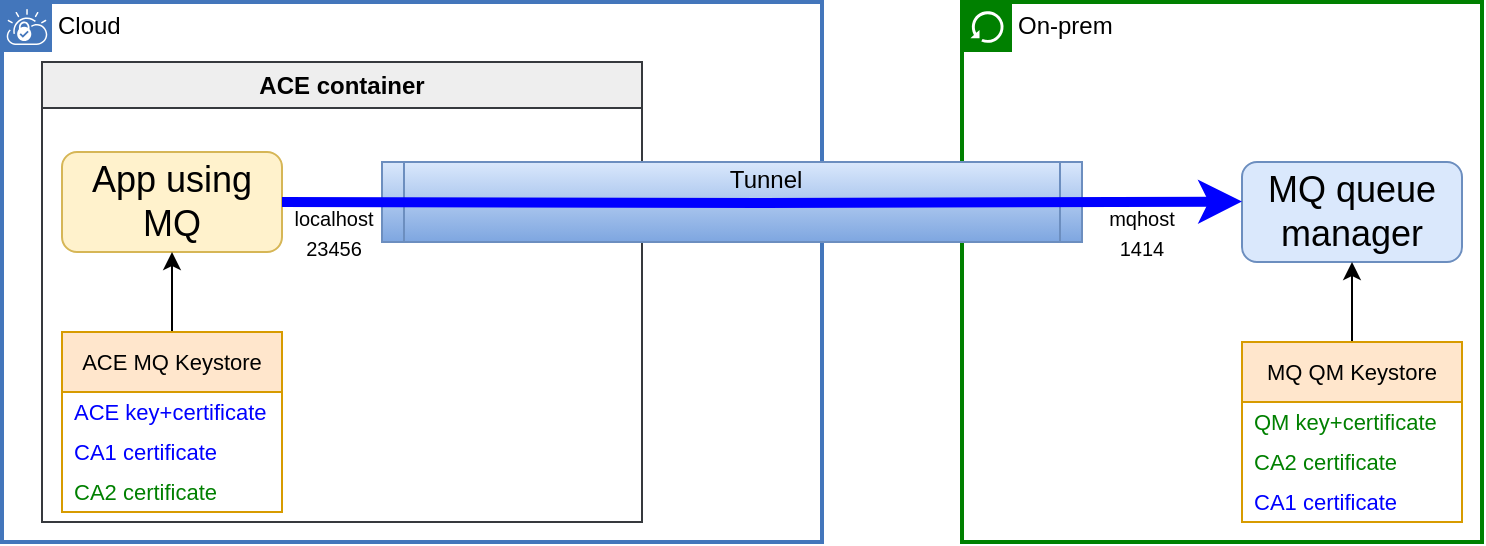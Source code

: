 <mxfile version="28.1.2">
  <diagram name="Page-1" id="Gumlhk3xKF0sL7-S7Mnc">
    <mxGraphModel dx="1452" dy="867" grid="1" gridSize="10" guides="1" tooltips="1" connect="1" arrows="1" fold="1" page="1" pageScale="1" pageWidth="850" pageHeight="1100" math="0" shadow="0">
      <root>
        <mxCell id="0" />
        <mxCell id="1" parent="0" />
        <mxCell id="TtUYjXkTmSQ2YNAaYddq-11" value="Cloud" style="shape=mxgraph.ibm.box;prType=vpc;fontStyle=0;verticalAlign=top;align=left;spacingLeft=32;spacingTop=4;fillColor=none;rounded=0;whiteSpace=wrap;html=1;strokeColor=#4376BB;strokeWidth=2;dashed=0;container=1;spacing=-4;collapsible=0;expand=0;recursiveResize=0;" parent="1" vertex="1">
          <mxGeometry x="40" y="40" width="410" height="270" as="geometry" />
        </mxCell>
        <mxCell id="TtUYjXkTmSQ2YNAaYddq-12" value="ACE container" style="swimlane;whiteSpace=wrap;html=1;fillColor=#eeeeee;strokeColor=light-dark(#36393D,#FFFFFF);fontColor=light-dark(#000000,#000000);" parent="TtUYjXkTmSQ2YNAaYddq-11" vertex="1">
          <mxGeometry x="20" y="30" width="300" height="230" as="geometry" />
        </mxCell>
        <mxCell id="TtUYjXkTmSQ2YNAaYddq-18" value="&lt;font style=&quot;font-size: 18px;&quot;&gt;App using MQ&lt;/font&gt;" style="rounded=1;whiteSpace=wrap;html=1;fillColor=#fff2cc;strokeColor=#d6b656;fontColor=light-dark(#000000,#000000);" parent="TtUYjXkTmSQ2YNAaYddq-12" vertex="1">
          <mxGeometry x="10" y="45" width="110" height="50" as="geometry" />
        </mxCell>
        <mxCell id="TtUYjXkTmSQ2YNAaYddq-25" style="edgeStyle=orthogonalEdgeStyle;rounded=0;orthogonalLoop=1;jettySize=auto;html=1;entryX=0.5;entryY=1;entryDx=0;entryDy=0;" parent="TtUYjXkTmSQ2YNAaYddq-12" source="TtUYjXkTmSQ2YNAaYddq-6" target="TtUYjXkTmSQ2YNAaYddq-18" edge="1">
          <mxGeometry relative="1" as="geometry" />
        </mxCell>
        <mxCell id="TtUYjXkTmSQ2YNAaYddq-6" value="&lt;font style=&quot;color: light-dark(rgb(0, 0, 0), rgb(0, 0, 0));&quot;&gt;ACE MQ Keystore&lt;/font&gt;" style="swimlane;fontStyle=0;childLayout=stackLayout;horizontal=1;startSize=30;horizontalStack=0;resizeParent=1;resizeParentMax=0;resizeLast=0;collapsible=1;marginBottom=0;whiteSpace=wrap;html=1;fontSize=11;fillColor=#ffe6cc;strokeColor=#d79b00;" parent="TtUYjXkTmSQ2YNAaYddq-12" vertex="1">
          <mxGeometry x="10" y="135" width="110" height="90" as="geometry" />
        </mxCell>
        <mxCell id="TtUYjXkTmSQ2YNAaYddq-7" value="&lt;span&gt;&lt;font style=&quot;color: light-dark(rgb(0, 0, 255), rgb(56, 188, 255));&quot;&gt;ACE key+certificate&lt;/font&gt;&lt;/span&gt;" style="text;align=left;verticalAlign=middle;spacingLeft=4;spacingRight=4;overflow=hidden;points=[[0,0.5],[1,0.5]];portConstraint=eastwest;rotatable=0;whiteSpace=wrap;html=1;fontSize=11;" parent="TtUYjXkTmSQ2YNAaYddq-6" vertex="1">
          <mxGeometry y="30" width="110" height="20" as="geometry" />
        </mxCell>
        <mxCell id="TtUYjXkTmSQ2YNAaYddq-8" value="&lt;font style=&quot;color: light-dark(rgb(0, 0, 255), rgb(56, 188, 255));&quot;&gt;CA1 certificate&lt;span style=&quot;white-space: pre;&quot;&gt;&#x9;&lt;/span&gt;&lt;/font&gt;" style="text;align=left;verticalAlign=middle;spacingLeft=4;spacingRight=4;overflow=hidden;points=[[0,0.5],[1,0.5]];portConstraint=eastwest;rotatable=0;whiteSpace=wrap;html=1;fontSize=11;" parent="TtUYjXkTmSQ2YNAaYddq-6" vertex="1">
          <mxGeometry y="50" width="110" height="20" as="geometry" />
        </mxCell>
        <mxCell id="TtUYjXkTmSQ2YNAaYddq-9" value="&lt;font style=&quot;color: light-dark(rgb(0, 128, 0), rgb(110, 255, 110));&quot;&gt;CA2 certificate&lt;/font&gt;" style="text;align=left;verticalAlign=middle;spacingLeft=4;spacingRight=4;overflow=hidden;points=[[0,0.5],[1,0.5]];portConstraint=eastwest;rotatable=0;whiteSpace=wrap;html=1;fontSize=11;" parent="TtUYjXkTmSQ2YNAaYddq-6" vertex="1">
          <mxGeometry y="70" width="110" height="20" as="geometry" />
        </mxCell>
        <mxCell id="TtUYjXkTmSQ2YNAaYddq-82" value="&lt;font style=&quot;font-size: 10px;&quot;&gt;localhost&lt;/font&gt;&lt;div&gt;&lt;span style=&quot;font-size: 10px;&quot;&gt;23456&lt;/span&gt;&lt;/div&gt;" style="text;html=1;align=center;verticalAlign=middle;whiteSpace=wrap;rounded=0;" parent="TtUYjXkTmSQ2YNAaYddq-12" vertex="1">
          <mxGeometry x="116" y="70" width="60" height="30" as="geometry" />
        </mxCell>
        <mxCell id="TtUYjXkTmSQ2YNAaYddq-56" value="On-prem" style="shape=mxgraph.ibm.box;prType=classic;fontStyle=0;verticalAlign=top;align=left;spacingLeft=32;spacingTop=4;fillColor=none;rounded=0;whiteSpace=wrap;html=1;strokeColor=#008000;strokeWidth=2;dashed=0;container=1;spacing=-4;collapsible=0;expand=0;recursiveResize=0;" parent="1" vertex="1">
          <mxGeometry x="520" y="40" width="260" height="270" as="geometry" />
        </mxCell>
        <mxCell id="TtUYjXkTmSQ2YNAaYddq-59" value="&lt;font style=&quot;font-size: 18px;&quot;&gt;MQ queue manager&lt;/font&gt;" style="rounded=1;whiteSpace=wrap;html=1;fillColor=#dae8fc;strokeColor=#6c8ebf;fontColor=light-dark(#000000,#000000);" parent="TtUYjXkTmSQ2YNAaYddq-56" vertex="1">
          <mxGeometry x="140" y="80" width="110" height="50" as="geometry" />
        </mxCell>
        <mxCell id="TtUYjXkTmSQ2YNAaYddq-60" style="edgeStyle=orthogonalEdgeStyle;rounded=0;orthogonalLoop=1;jettySize=auto;html=1;entryX=0.5;entryY=1;entryDx=0;entryDy=0;fontColor=light-dark(#000000,#000000);" parent="TtUYjXkTmSQ2YNAaYddq-56" source="TtUYjXkTmSQ2YNAaYddq-61" target="TtUYjXkTmSQ2YNAaYddq-59" edge="1">
          <mxGeometry relative="1" as="geometry" />
        </mxCell>
        <mxCell id="TtUYjXkTmSQ2YNAaYddq-61" value="&lt;font style=&quot;color: light-dark(rgb(0, 0, 0), rgb(0, 0, 0));&quot;&gt;MQ QM Keystore&lt;/font&gt;" style="swimlane;fontStyle=0;childLayout=stackLayout;horizontal=1;startSize=30;horizontalStack=0;resizeParent=1;resizeParentMax=0;resizeLast=0;collapsible=1;marginBottom=0;whiteSpace=wrap;html=1;fontSize=11;fillColor=#ffe6cc;strokeColor=#d79b00;" parent="TtUYjXkTmSQ2YNAaYddq-56" vertex="1">
          <mxGeometry x="140" y="170" width="110" height="90" as="geometry" />
        </mxCell>
        <mxCell id="TtUYjXkTmSQ2YNAaYddq-62" value="&lt;span&gt;&lt;font style=&quot;color: light-dark(rgb(0, 128, 0), rgb(110, 255, 110));&quot;&gt;QM key+certificate&lt;/font&gt;&lt;/span&gt;" style="text;align=left;verticalAlign=middle;spacingLeft=4;spacingRight=4;overflow=hidden;points=[[0,0.5],[1,0.5]];portConstraint=eastwest;rotatable=0;whiteSpace=wrap;html=1;fontSize=11;" parent="TtUYjXkTmSQ2YNAaYddq-61" vertex="1">
          <mxGeometry y="30" width="110" height="20" as="geometry" />
        </mxCell>
        <mxCell id="TtUYjXkTmSQ2YNAaYddq-63" value="&lt;font style=&quot;color: light-dark(rgb(0, 128, 0), rgb(110, 255, 110));&quot;&gt;CA2 certificate&lt;span style=&quot;white-space: pre;&quot;&gt;&#x9;&lt;/span&gt;&lt;/font&gt;" style="text;align=left;verticalAlign=middle;spacingLeft=4;spacingRight=4;overflow=hidden;points=[[0,0.5],[1,0.5]];portConstraint=eastwest;rotatable=0;whiteSpace=wrap;html=1;fontSize=11;" parent="TtUYjXkTmSQ2YNAaYddq-61" vertex="1">
          <mxGeometry y="50" width="110" height="20" as="geometry" />
        </mxCell>
        <mxCell id="TtUYjXkTmSQ2YNAaYddq-64" value="&lt;font style=&quot;color: light-dark(rgb(0, 0, 255), rgb(56, 188, 255));&quot;&gt;CA1 certificate&lt;/font&gt;" style="text;align=left;verticalAlign=middle;spacingLeft=4;spacingRight=4;overflow=hidden;points=[[0,0.5],[1,0.5]];portConstraint=eastwest;rotatable=0;whiteSpace=wrap;html=1;fontSize=11;" parent="TtUYjXkTmSQ2YNAaYddq-61" vertex="1">
          <mxGeometry y="70" width="110" height="20" as="geometry" />
        </mxCell>
        <mxCell id="TtUYjXkTmSQ2YNAaYddq-83" value="&lt;span style=&quot;font-size: 10px;&quot;&gt;mqhost&lt;/span&gt;&lt;div&gt;&lt;span style=&quot;font-size: 10px;&quot;&gt;1414&lt;/span&gt;&lt;/div&gt;" style="text;html=1;align=center;verticalAlign=middle;whiteSpace=wrap;rounded=0;" parent="TtUYjXkTmSQ2YNAaYddq-56" vertex="1">
          <mxGeometry x="60" y="100" width="60" height="30" as="geometry" />
        </mxCell>
        <mxCell id="TtUYjXkTmSQ2YNAaYddq-3" value="&lt;div style=&quot;line-height: 190%;&quot;&gt;&lt;div&gt;&amp;nbsp; &amp;nbsp; &amp;nbsp; &amp;nbsp; &amp;nbsp; Tunnel&lt;div&gt;&lt;/div&gt;&lt;/div&gt;&lt;div&gt;&lt;br&gt;&lt;/div&gt;&lt;div style=&quot;line-height: 250%;&quot;&gt;&lt;/div&gt;&lt;/div&gt;" style="shape=process;whiteSpace=wrap;html=1;backgroundOutline=1;size=0.03;fillColor=#dae8fc;gradientColor=#7ea6e0;strokeColor=#6c8ebf;fontColor=light-dark(#000000,#000000);" parent="1" vertex="1">
          <mxGeometry x="230" y="120" width="350" height="40" as="geometry" />
        </mxCell>
        <mxCell id="TtUYjXkTmSQ2YNAaYddq-72" style="edgeStyle=orthogonalEdgeStyle;rounded=0;orthogonalLoop=1;jettySize=auto;html=1;strokeColor=#0000FF;strokeWidth=5;entryX=0;entryY=0.396;entryDx=0;entryDy=0;entryPerimeter=0;" parent="1" target="TtUYjXkTmSQ2YNAaYddq-59" edge="1">
          <mxGeometry relative="1" as="geometry">
            <mxPoint x="640" y="140" as="targetPoint" />
            <mxPoint x="180" y="140" as="sourcePoint" />
          </mxGeometry>
        </mxCell>
      </root>
    </mxGraphModel>
  </diagram>
</mxfile>
